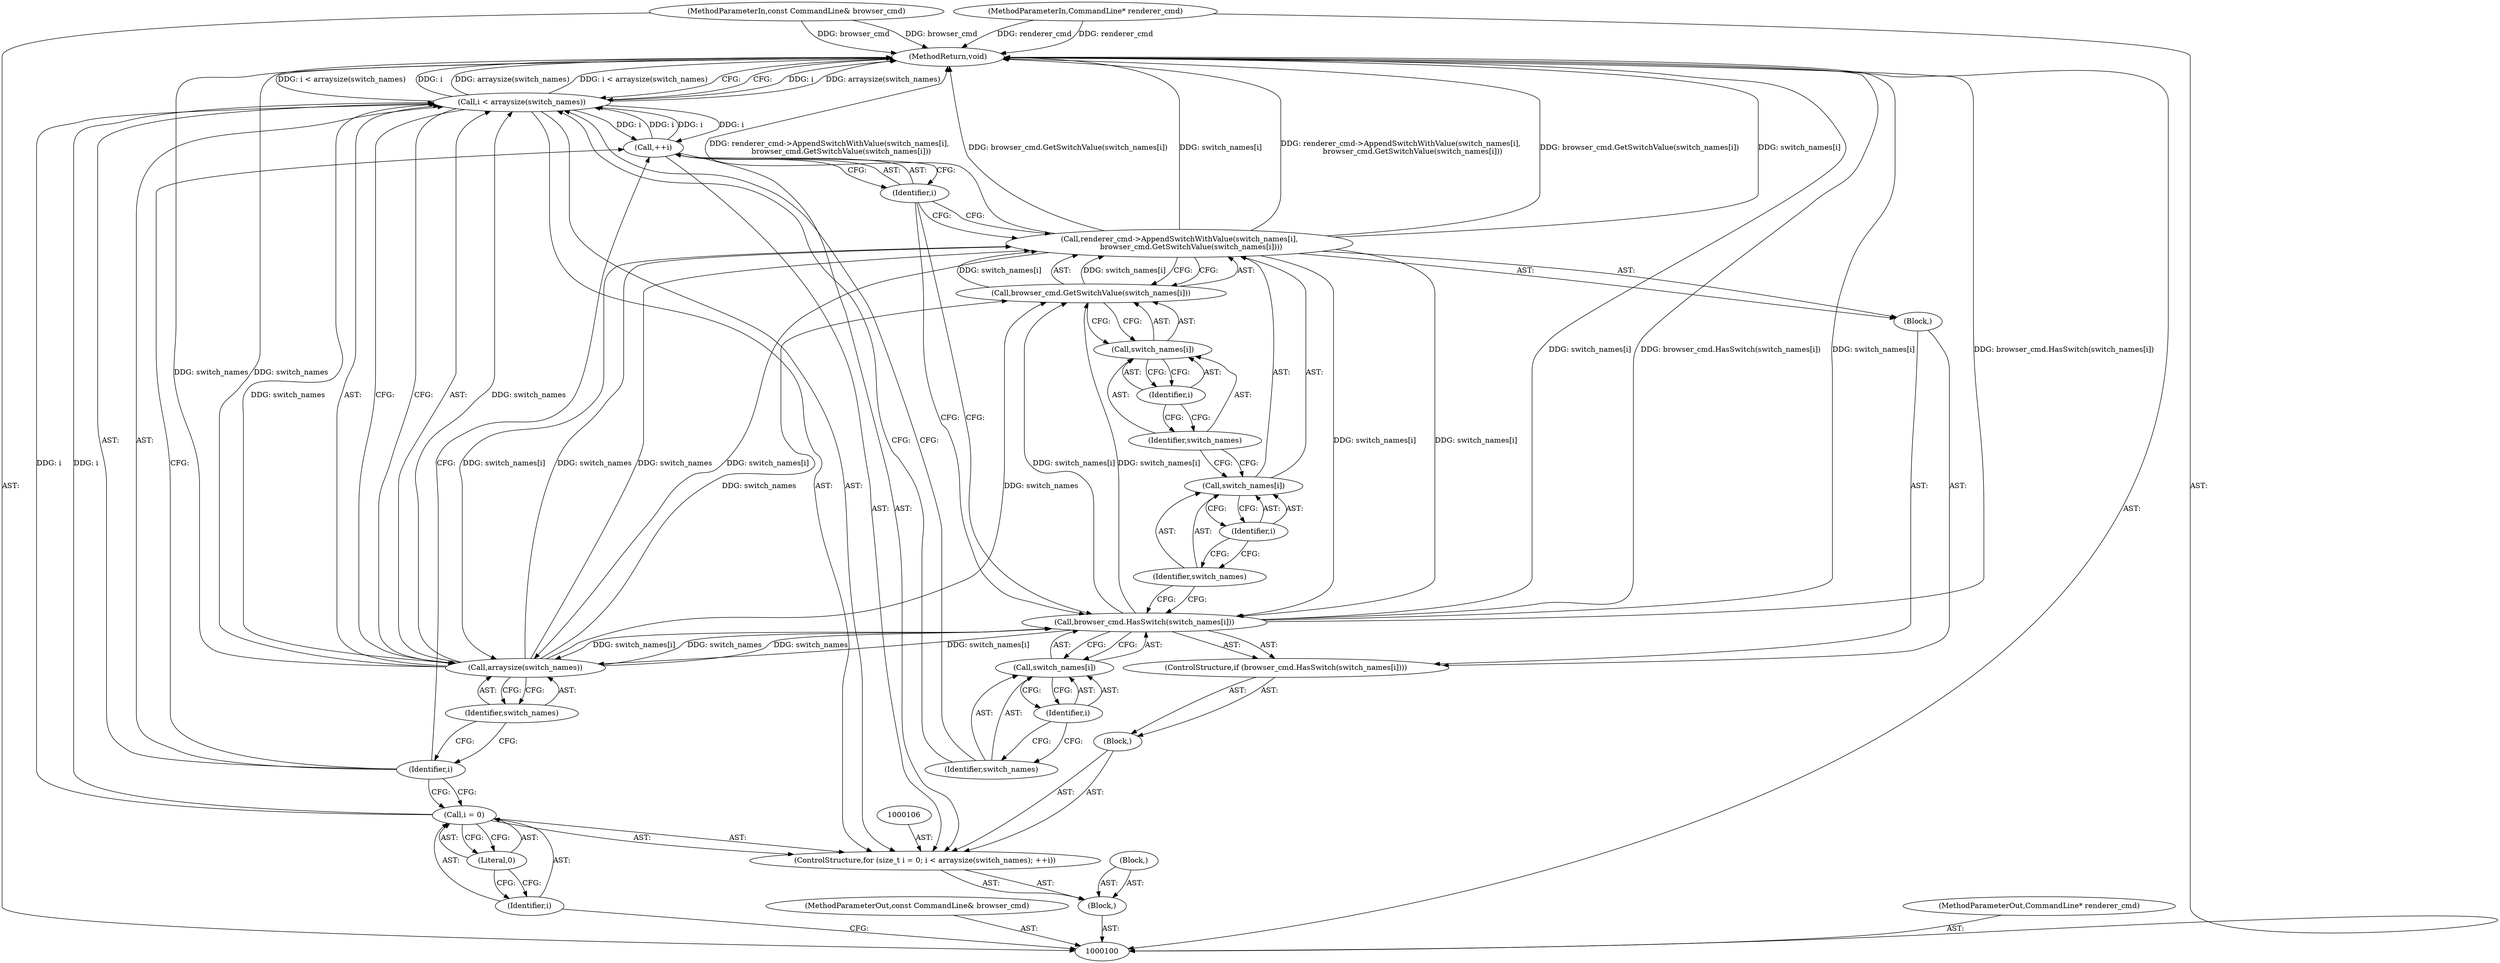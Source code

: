 digraph "0_Chrome_bfa69d49b17f33635c79f79819b90a8d2089c4b3" {
"1000131" [label="(MethodReturn,void)"];
"1000101" [label="(MethodParameterIn,const CommandLine& browser_cmd)"];
"1000175" [label="(MethodParameterOut,const CommandLine& browser_cmd)"];
"1000103" [label="(Block,)"];
"1000102" [label="(MethodParameterIn,CommandLine* renderer_cmd)"];
"1000176" [label="(MethodParameterOut,CommandLine* renderer_cmd)"];
"1000104" [label="(Block,)"];
"1000107" [label="(Call,i = 0)"];
"1000108" [label="(Identifier,i)"];
"1000109" [label="(Literal,0)"];
"1000105" [label="(ControlStructure,for (size_t i = 0; i < arraysize(switch_names); ++i))"];
"1000110" [label="(Call,i < arraysize(switch_names))"];
"1000111" [label="(Identifier,i)"];
"1000112" [label="(Call,arraysize(switch_names))"];
"1000113" [label="(Identifier,switch_names)"];
"1000114" [label="(Call,++i)"];
"1000115" [label="(Identifier,i)"];
"1000116" [label="(Block,)"];
"1000119" [label="(Call,switch_names[i])"];
"1000120" [label="(Identifier,switch_names)"];
"1000117" [label="(ControlStructure,if (browser_cmd.HasSwitch(switch_names[i])))"];
"1000121" [label="(Identifier,i)"];
"1000122" [label="(Block,)"];
"1000118" [label="(Call,browser_cmd.HasSwitch(switch_names[i]))"];
"1000124" [label="(Call,switch_names[i])"];
"1000125" [label="(Identifier,switch_names)"];
"1000126" [label="(Identifier,i)"];
"1000123" [label="(Call,renderer_cmd->AppendSwitchWithValue(switch_names[i],\n          browser_cmd.GetSwitchValue(switch_names[i])))"];
"1000127" [label="(Call,browser_cmd.GetSwitchValue(switch_names[i]))"];
"1000128" [label="(Call,switch_names[i])"];
"1000129" [label="(Identifier,switch_names)"];
"1000130" [label="(Identifier,i)"];
"1000131" -> "1000100"  [label="AST: "];
"1000131" -> "1000110"  [label="CFG: "];
"1000123" -> "1000131"  [label="DDG: renderer_cmd->AppendSwitchWithValue(switch_names[i],\n          browser_cmd.GetSwitchValue(switch_names[i]))"];
"1000123" -> "1000131"  [label="DDG: browser_cmd.GetSwitchValue(switch_names[i])"];
"1000123" -> "1000131"  [label="DDG: switch_names[i]"];
"1000118" -> "1000131"  [label="DDG: browser_cmd.HasSwitch(switch_names[i])"];
"1000118" -> "1000131"  [label="DDG: switch_names[i]"];
"1000110" -> "1000131"  [label="DDG: i"];
"1000110" -> "1000131"  [label="DDG: arraysize(switch_names)"];
"1000110" -> "1000131"  [label="DDG: i < arraysize(switch_names)"];
"1000102" -> "1000131"  [label="DDG: renderer_cmd"];
"1000112" -> "1000131"  [label="DDG: switch_names"];
"1000101" -> "1000131"  [label="DDG: browser_cmd"];
"1000101" -> "1000100"  [label="AST: "];
"1000101" -> "1000131"  [label="DDG: browser_cmd"];
"1000175" -> "1000100"  [label="AST: "];
"1000103" -> "1000100"  [label="AST: "];
"1000104" -> "1000103"  [label="AST: "];
"1000105" -> "1000103"  [label="AST: "];
"1000102" -> "1000100"  [label="AST: "];
"1000102" -> "1000131"  [label="DDG: renderer_cmd"];
"1000176" -> "1000100"  [label="AST: "];
"1000104" -> "1000103"  [label="AST: "];
"1000107" -> "1000105"  [label="AST: "];
"1000107" -> "1000109"  [label="CFG: "];
"1000108" -> "1000107"  [label="AST: "];
"1000109" -> "1000107"  [label="AST: "];
"1000111" -> "1000107"  [label="CFG: "];
"1000107" -> "1000110"  [label="DDG: i"];
"1000108" -> "1000107"  [label="AST: "];
"1000108" -> "1000100"  [label="CFG: "];
"1000109" -> "1000108"  [label="CFG: "];
"1000109" -> "1000107"  [label="AST: "];
"1000109" -> "1000108"  [label="CFG: "];
"1000107" -> "1000109"  [label="CFG: "];
"1000105" -> "1000103"  [label="AST: "];
"1000106" -> "1000105"  [label="AST: "];
"1000107" -> "1000105"  [label="AST: "];
"1000110" -> "1000105"  [label="AST: "];
"1000114" -> "1000105"  [label="AST: "];
"1000116" -> "1000105"  [label="AST: "];
"1000110" -> "1000105"  [label="AST: "];
"1000110" -> "1000112"  [label="CFG: "];
"1000111" -> "1000110"  [label="AST: "];
"1000112" -> "1000110"  [label="AST: "];
"1000120" -> "1000110"  [label="CFG: "];
"1000131" -> "1000110"  [label="CFG: "];
"1000110" -> "1000131"  [label="DDG: i"];
"1000110" -> "1000131"  [label="DDG: arraysize(switch_names)"];
"1000110" -> "1000131"  [label="DDG: i < arraysize(switch_names)"];
"1000107" -> "1000110"  [label="DDG: i"];
"1000114" -> "1000110"  [label="DDG: i"];
"1000112" -> "1000110"  [label="DDG: switch_names"];
"1000110" -> "1000114"  [label="DDG: i"];
"1000111" -> "1000110"  [label="AST: "];
"1000111" -> "1000107"  [label="CFG: "];
"1000111" -> "1000114"  [label="CFG: "];
"1000113" -> "1000111"  [label="CFG: "];
"1000112" -> "1000110"  [label="AST: "];
"1000112" -> "1000113"  [label="CFG: "];
"1000113" -> "1000112"  [label="AST: "];
"1000110" -> "1000112"  [label="CFG: "];
"1000112" -> "1000131"  [label="DDG: switch_names"];
"1000112" -> "1000110"  [label="DDG: switch_names"];
"1000118" -> "1000112"  [label="DDG: switch_names[i]"];
"1000123" -> "1000112"  [label="DDG: switch_names[i]"];
"1000112" -> "1000118"  [label="DDG: switch_names"];
"1000112" -> "1000123"  [label="DDG: switch_names"];
"1000112" -> "1000127"  [label="DDG: switch_names"];
"1000113" -> "1000112"  [label="AST: "];
"1000113" -> "1000111"  [label="CFG: "];
"1000112" -> "1000113"  [label="CFG: "];
"1000114" -> "1000105"  [label="AST: "];
"1000114" -> "1000115"  [label="CFG: "];
"1000115" -> "1000114"  [label="AST: "];
"1000111" -> "1000114"  [label="CFG: "];
"1000114" -> "1000110"  [label="DDG: i"];
"1000110" -> "1000114"  [label="DDG: i"];
"1000115" -> "1000114"  [label="AST: "];
"1000115" -> "1000123"  [label="CFG: "];
"1000115" -> "1000118"  [label="CFG: "];
"1000114" -> "1000115"  [label="CFG: "];
"1000116" -> "1000105"  [label="AST: "];
"1000117" -> "1000116"  [label="AST: "];
"1000119" -> "1000118"  [label="AST: "];
"1000119" -> "1000121"  [label="CFG: "];
"1000120" -> "1000119"  [label="AST: "];
"1000121" -> "1000119"  [label="AST: "];
"1000118" -> "1000119"  [label="CFG: "];
"1000120" -> "1000119"  [label="AST: "];
"1000120" -> "1000110"  [label="CFG: "];
"1000121" -> "1000120"  [label="CFG: "];
"1000117" -> "1000116"  [label="AST: "];
"1000118" -> "1000117"  [label="AST: "];
"1000122" -> "1000117"  [label="AST: "];
"1000121" -> "1000119"  [label="AST: "];
"1000121" -> "1000120"  [label="CFG: "];
"1000119" -> "1000121"  [label="CFG: "];
"1000122" -> "1000117"  [label="AST: "];
"1000123" -> "1000122"  [label="AST: "];
"1000118" -> "1000117"  [label="AST: "];
"1000118" -> "1000119"  [label="CFG: "];
"1000119" -> "1000118"  [label="AST: "];
"1000125" -> "1000118"  [label="CFG: "];
"1000115" -> "1000118"  [label="CFG: "];
"1000118" -> "1000131"  [label="DDG: browser_cmd.HasSwitch(switch_names[i])"];
"1000118" -> "1000131"  [label="DDG: switch_names[i]"];
"1000118" -> "1000112"  [label="DDG: switch_names[i]"];
"1000112" -> "1000118"  [label="DDG: switch_names"];
"1000123" -> "1000118"  [label="DDG: switch_names[i]"];
"1000118" -> "1000127"  [label="DDG: switch_names[i]"];
"1000124" -> "1000123"  [label="AST: "];
"1000124" -> "1000126"  [label="CFG: "];
"1000125" -> "1000124"  [label="AST: "];
"1000126" -> "1000124"  [label="AST: "];
"1000129" -> "1000124"  [label="CFG: "];
"1000125" -> "1000124"  [label="AST: "];
"1000125" -> "1000118"  [label="CFG: "];
"1000126" -> "1000125"  [label="CFG: "];
"1000126" -> "1000124"  [label="AST: "];
"1000126" -> "1000125"  [label="CFG: "];
"1000124" -> "1000126"  [label="CFG: "];
"1000123" -> "1000122"  [label="AST: "];
"1000123" -> "1000127"  [label="CFG: "];
"1000124" -> "1000123"  [label="AST: "];
"1000127" -> "1000123"  [label="AST: "];
"1000115" -> "1000123"  [label="CFG: "];
"1000123" -> "1000131"  [label="DDG: renderer_cmd->AppendSwitchWithValue(switch_names[i],\n          browser_cmd.GetSwitchValue(switch_names[i]))"];
"1000123" -> "1000131"  [label="DDG: browser_cmd.GetSwitchValue(switch_names[i])"];
"1000123" -> "1000131"  [label="DDG: switch_names[i]"];
"1000123" -> "1000112"  [label="DDG: switch_names[i]"];
"1000123" -> "1000118"  [label="DDG: switch_names[i]"];
"1000112" -> "1000123"  [label="DDG: switch_names"];
"1000127" -> "1000123"  [label="DDG: switch_names[i]"];
"1000127" -> "1000123"  [label="AST: "];
"1000127" -> "1000128"  [label="CFG: "];
"1000128" -> "1000127"  [label="AST: "];
"1000123" -> "1000127"  [label="CFG: "];
"1000127" -> "1000123"  [label="DDG: switch_names[i]"];
"1000112" -> "1000127"  [label="DDG: switch_names"];
"1000118" -> "1000127"  [label="DDG: switch_names[i]"];
"1000128" -> "1000127"  [label="AST: "];
"1000128" -> "1000130"  [label="CFG: "];
"1000129" -> "1000128"  [label="AST: "];
"1000130" -> "1000128"  [label="AST: "];
"1000127" -> "1000128"  [label="CFG: "];
"1000129" -> "1000128"  [label="AST: "];
"1000129" -> "1000124"  [label="CFG: "];
"1000130" -> "1000129"  [label="CFG: "];
"1000130" -> "1000128"  [label="AST: "];
"1000130" -> "1000129"  [label="CFG: "];
"1000128" -> "1000130"  [label="CFG: "];
}
